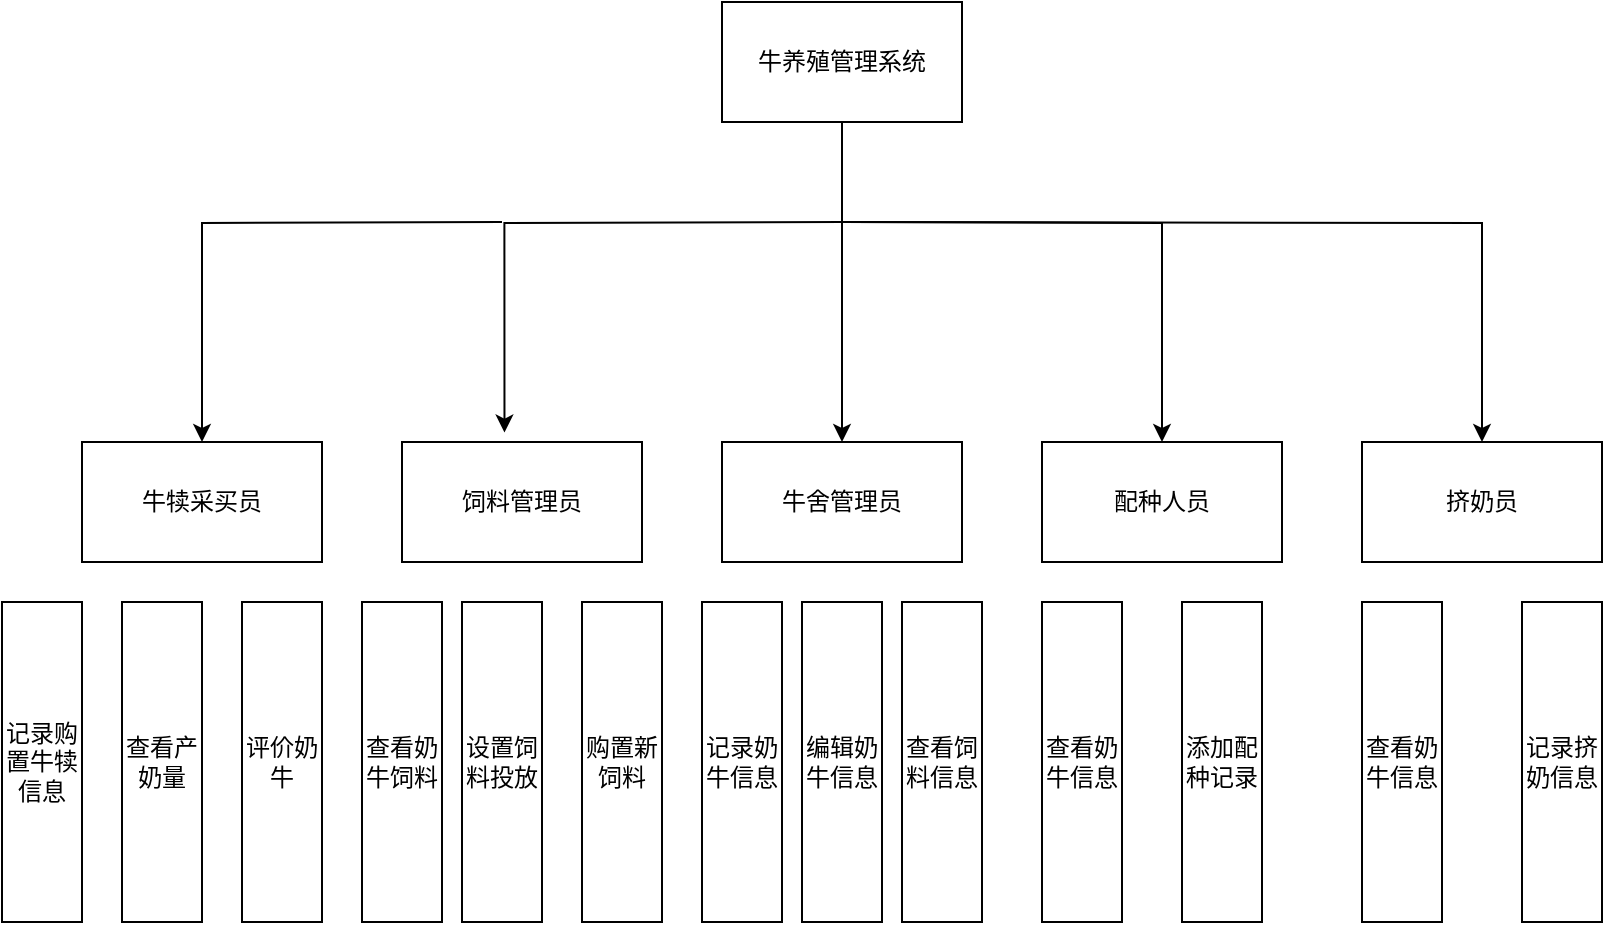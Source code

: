 <mxfile version="22.0.8" type="github">
  <diagram id="prtHgNgQTEPvFCAcTncT" name="Page-1">
    <mxGraphModel dx="1552" dy="730" grid="1" gridSize="10" guides="1" tooltips="1" connect="1" arrows="1" fold="1" page="1" pageScale="1" pageWidth="827" pageHeight="1169" math="0" shadow="0">
      <root>
        <mxCell id="0" />
        <mxCell id="1" parent="0" />
        <mxCell id="LP4vskP2csmI5X-VgGHz-9" style="edgeStyle=orthogonalEdgeStyle;rounded=0;orthogonalLoop=1;jettySize=auto;html=1;entryX=0.5;entryY=0;entryDx=0;entryDy=0;" edge="1" parent="1" target="LP4vskP2csmI5X-VgGHz-5">
          <mxGeometry relative="1" as="geometry">
            <mxPoint x="420" y="130" as="sourcePoint" />
          </mxGeometry>
        </mxCell>
        <mxCell id="LP4vskP2csmI5X-VgGHz-11" style="edgeStyle=orthogonalEdgeStyle;rounded=0;orthogonalLoop=1;jettySize=auto;html=1;entryX=0.5;entryY=0;entryDx=0;entryDy=0;" edge="1" parent="1" target="LP4vskP2csmI5X-VgGHz-6">
          <mxGeometry relative="1" as="geometry">
            <mxPoint x="420" y="130" as="sourcePoint" />
          </mxGeometry>
        </mxCell>
        <mxCell id="LP4vskP2csmI5X-VgGHz-14" style="edgeStyle=orthogonalEdgeStyle;rounded=0;orthogonalLoop=1;jettySize=auto;html=1;entryX=0.5;entryY=0;entryDx=0;entryDy=0;" edge="1" parent="1" source="LP4vskP2csmI5X-VgGHz-1" target="LP4vskP2csmI5X-VgGHz-4">
          <mxGeometry relative="1" as="geometry" />
        </mxCell>
        <mxCell id="LP4vskP2csmI5X-VgGHz-1" value="牛养殖管理系统" style="rounded=0;whiteSpace=wrap;html=1;" vertex="1" parent="1">
          <mxGeometry x="360" y="20" width="120" height="60" as="geometry" />
        </mxCell>
        <mxCell id="LP4vskP2csmI5X-VgGHz-2" value="牛犊采买员" style="rounded=0;whiteSpace=wrap;html=1;" vertex="1" parent="1">
          <mxGeometry x="40" y="240" width="120" height="60" as="geometry" />
        </mxCell>
        <mxCell id="LP4vskP2csmI5X-VgGHz-3" value="饲料管理员" style="rounded=0;whiteSpace=wrap;html=1;" vertex="1" parent="1">
          <mxGeometry x="200" y="240" width="120" height="60" as="geometry" />
        </mxCell>
        <mxCell id="LP4vskP2csmI5X-VgGHz-4" value="牛舍管理员" style="rounded=0;whiteSpace=wrap;html=1;" vertex="1" parent="1">
          <mxGeometry x="360" y="240" width="120" height="60" as="geometry" />
        </mxCell>
        <mxCell id="LP4vskP2csmI5X-VgGHz-5" value="配种人员" style="rounded=0;whiteSpace=wrap;html=1;" vertex="1" parent="1">
          <mxGeometry x="520" y="240" width="120" height="60" as="geometry" />
        </mxCell>
        <mxCell id="LP4vskP2csmI5X-VgGHz-6" value="挤奶员" style="rounded=0;whiteSpace=wrap;html=1;" vertex="1" parent="1">
          <mxGeometry x="680" y="240" width="120" height="60" as="geometry" />
        </mxCell>
        <mxCell id="LP4vskP2csmI5X-VgGHz-13" style="edgeStyle=orthogonalEdgeStyle;rounded=0;orthogonalLoop=1;jettySize=auto;html=1;entryX=0.5;entryY=0;entryDx=0;entryDy=0;entryPerimeter=0;" edge="1" parent="1" target="LP4vskP2csmI5X-VgGHz-2">
          <mxGeometry relative="1" as="geometry">
            <mxPoint x="250" y="130" as="sourcePoint" />
            <mxPoint x="100" y="230" as="targetPoint" />
          </mxGeometry>
        </mxCell>
        <mxCell id="LP4vskP2csmI5X-VgGHz-15" style="edgeStyle=orthogonalEdgeStyle;rounded=0;orthogonalLoop=1;jettySize=auto;html=1;entryX=0.427;entryY=-0.079;entryDx=0;entryDy=0;entryPerimeter=0;" edge="1" parent="1" target="LP4vskP2csmI5X-VgGHz-3">
          <mxGeometry relative="1" as="geometry">
            <mxPoint x="420" y="130" as="sourcePoint" />
          </mxGeometry>
        </mxCell>
        <mxCell id="LP4vskP2csmI5X-VgGHz-17" value="记录购置牛犊信息" style="rounded=0;whiteSpace=wrap;html=1;" vertex="1" parent="1">
          <mxGeometry y="320" width="40" height="160" as="geometry" />
        </mxCell>
        <mxCell id="LP4vskP2csmI5X-VgGHz-18" value="查看产奶量" style="rounded=0;whiteSpace=wrap;html=1;" vertex="1" parent="1">
          <mxGeometry x="60" y="320" width="40" height="160" as="geometry" />
        </mxCell>
        <mxCell id="LP4vskP2csmI5X-VgGHz-19" value="评价奶牛" style="rounded=0;whiteSpace=wrap;html=1;" vertex="1" parent="1">
          <mxGeometry x="120" y="320" width="40" height="160" as="geometry" />
        </mxCell>
        <mxCell id="LP4vskP2csmI5X-VgGHz-21" value="查看奶牛饲料" style="rounded=0;whiteSpace=wrap;html=1;" vertex="1" parent="1">
          <mxGeometry x="180" y="320" width="40" height="160" as="geometry" />
        </mxCell>
        <mxCell id="LP4vskP2csmI5X-VgGHz-22" value="设置饲料投放" style="rounded=0;whiteSpace=wrap;html=1;" vertex="1" parent="1">
          <mxGeometry x="230" y="320" width="40" height="160" as="geometry" />
        </mxCell>
        <mxCell id="LP4vskP2csmI5X-VgGHz-23" value="购置新饲料" style="rounded=0;whiteSpace=wrap;html=1;" vertex="1" parent="1">
          <mxGeometry x="290" y="320" width="40" height="160" as="geometry" />
        </mxCell>
        <mxCell id="LP4vskP2csmI5X-VgGHz-24" value="查看饲料信息" style="rounded=0;whiteSpace=wrap;html=1;" vertex="1" parent="1">
          <mxGeometry x="450" y="320" width="40" height="160" as="geometry" />
        </mxCell>
        <mxCell id="LP4vskP2csmI5X-VgGHz-25" value="编辑奶牛信息" style="rounded=0;whiteSpace=wrap;html=1;" vertex="1" parent="1">
          <mxGeometry x="400" y="320" width="40" height="160" as="geometry" />
        </mxCell>
        <mxCell id="LP4vskP2csmI5X-VgGHz-26" value="记录奶牛信息" style="rounded=0;whiteSpace=wrap;html=1;" vertex="1" parent="1">
          <mxGeometry x="350" y="320" width="40" height="160" as="geometry" />
        </mxCell>
        <mxCell id="LP4vskP2csmI5X-VgGHz-27" value="查看奶牛信息" style="rounded=0;whiteSpace=wrap;html=1;" vertex="1" parent="1">
          <mxGeometry x="680" y="320" width="40" height="160" as="geometry" />
        </mxCell>
        <mxCell id="LP4vskP2csmI5X-VgGHz-28" value="添加配种记录" style="rounded=0;whiteSpace=wrap;html=1;" vertex="1" parent="1">
          <mxGeometry x="590" y="320" width="40" height="160" as="geometry" />
        </mxCell>
        <mxCell id="LP4vskP2csmI5X-VgGHz-29" value="查看奶牛信息" style="rounded=0;whiteSpace=wrap;html=1;" vertex="1" parent="1">
          <mxGeometry x="520" y="320" width="40" height="160" as="geometry" />
        </mxCell>
        <mxCell id="LP4vskP2csmI5X-VgGHz-30" value="记录挤奶信息" style="rounded=0;whiteSpace=wrap;html=1;" vertex="1" parent="1">
          <mxGeometry x="760" y="320" width="40" height="160" as="geometry" />
        </mxCell>
      </root>
    </mxGraphModel>
  </diagram>
</mxfile>
